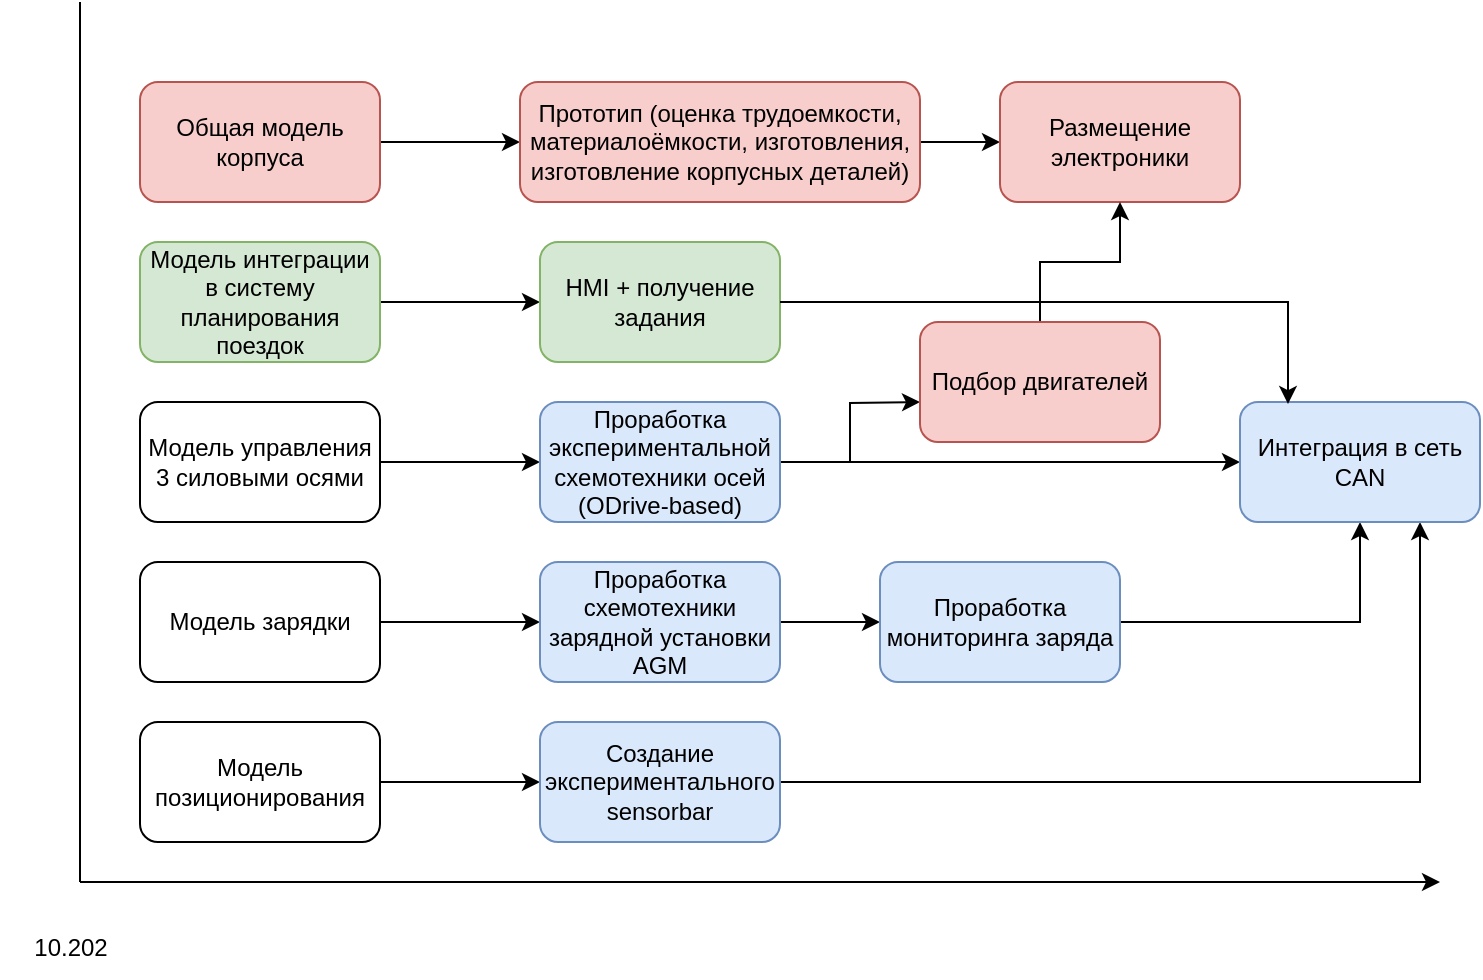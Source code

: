 <mxfile version="24.8.3">
  <diagram name="Page-1" id="DQiwPlul8rODaZ9idR1y">
    <mxGraphModel dx="954" dy="622" grid="1" gridSize="10" guides="1" tooltips="1" connect="1" arrows="1" fold="1" page="1" pageScale="1" pageWidth="827" pageHeight="1169" math="0" shadow="0">
      <root>
        <mxCell id="0" />
        <mxCell id="1" parent="0" />
        <mxCell id="ChNeA1hL08W3Tv45A1AK-1" value="" style="endArrow=classic;html=1;rounded=0;" edge="1" parent="1">
          <mxGeometry width="50" height="50" relative="1" as="geometry">
            <mxPoint x="80" y="520" as="sourcePoint" />
            <mxPoint x="760" y="520" as="targetPoint" />
          </mxGeometry>
        </mxCell>
        <mxCell id="ChNeA1hL08W3Tv45A1AK-17" value="" style="edgeStyle=orthogonalEdgeStyle;rounded=0;orthogonalLoop=1;jettySize=auto;html=1;" edge="1" parent="1" source="ChNeA1hL08W3Tv45A1AK-3" target="ChNeA1hL08W3Tv45A1AK-7">
          <mxGeometry relative="1" as="geometry" />
        </mxCell>
        <mxCell id="ChNeA1hL08W3Tv45A1AK-3" value="Общая модель корпуса" style="rounded=1;whiteSpace=wrap;html=1;fillColor=#f8cecc;strokeColor=#b85450;" vertex="1" parent="1">
          <mxGeometry x="110" y="120" width="120" height="60" as="geometry" />
        </mxCell>
        <mxCell id="ChNeA1hL08W3Tv45A1AK-15" value="" style="edgeStyle=orthogonalEdgeStyle;rounded=0;orthogonalLoop=1;jettySize=auto;html=1;" edge="1" parent="1" source="ChNeA1hL08W3Tv45A1AK-4" target="ChNeA1hL08W3Tv45A1AK-8">
          <mxGeometry relative="1" as="geometry" />
        </mxCell>
        <mxCell id="ChNeA1hL08W3Tv45A1AK-4" value="Модель управления 3 силовыми осями" style="rounded=1;whiteSpace=wrap;html=1;" vertex="1" parent="1">
          <mxGeometry x="110" y="280" width="120" height="60" as="geometry" />
        </mxCell>
        <mxCell id="ChNeA1hL08W3Tv45A1AK-18" value="" style="edgeStyle=orthogonalEdgeStyle;rounded=0;orthogonalLoop=1;jettySize=auto;html=1;" edge="1" parent="1" source="ChNeA1hL08W3Tv45A1AK-5" target="ChNeA1hL08W3Tv45A1AK-16">
          <mxGeometry relative="1" as="geometry" />
        </mxCell>
        <mxCell id="ChNeA1hL08W3Tv45A1AK-5" value="Модель позиционирования" style="rounded=1;whiteSpace=wrap;html=1;" vertex="1" parent="1">
          <mxGeometry x="110" y="440" width="120" height="60" as="geometry" />
        </mxCell>
        <mxCell id="ChNeA1hL08W3Tv45A1AK-13" value="" style="edgeStyle=orthogonalEdgeStyle;rounded=0;orthogonalLoop=1;jettySize=auto;html=1;" edge="1" parent="1" source="ChNeA1hL08W3Tv45A1AK-6" target="ChNeA1hL08W3Tv45A1AK-11">
          <mxGeometry relative="1" as="geometry" />
        </mxCell>
        <mxCell id="ChNeA1hL08W3Tv45A1AK-6" value="Модель зарядки" style="rounded=1;whiteSpace=wrap;html=1;" vertex="1" parent="1">
          <mxGeometry x="110" y="360" width="120" height="60" as="geometry" />
        </mxCell>
        <mxCell id="ChNeA1hL08W3Tv45A1AK-32" value="" style="edgeStyle=orthogonalEdgeStyle;rounded=0;orthogonalLoop=1;jettySize=auto;html=1;" edge="1" parent="1" source="ChNeA1hL08W3Tv45A1AK-7" target="ChNeA1hL08W3Tv45A1AK-31">
          <mxGeometry relative="1" as="geometry" />
        </mxCell>
        <mxCell id="ChNeA1hL08W3Tv45A1AK-7" value="Прототип (оценка трудоемкости, материалоёмкости, изготовления, изготовление корпусных деталей)" style="rounded=1;whiteSpace=wrap;html=1;fillColor=#f8cecc;strokeColor=#b85450;" vertex="1" parent="1">
          <mxGeometry x="300" y="120" width="200" height="60" as="geometry" />
        </mxCell>
        <mxCell id="ChNeA1hL08W3Tv45A1AK-20" value="" style="edgeStyle=orthogonalEdgeStyle;rounded=0;orthogonalLoop=1;jettySize=auto;html=1;" edge="1" parent="1" source="ChNeA1hL08W3Tv45A1AK-8" target="ChNeA1hL08W3Tv45A1AK-19">
          <mxGeometry relative="1" as="geometry" />
        </mxCell>
        <mxCell id="ChNeA1hL08W3Tv45A1AK-36" style="edgeStyle=orthogonalEdgeStyle;rounded=0;orthogonalLoop=1;jettySize=auto;html=1;" edge="1" parent="1" source="ChNeA1hL08W3Tv45A1AK-8">
          <mxGeometry relative="1" as="geometry">
            <mxPoint x="500" y="280" as="targetPoint" />
          </mxGeometry>
        </mxCell>
        <mxCell id="ChNeA1hL08W3Tv45A1AK-8" value="Проработка экспериментальной&lt;div&gt;схемотехники осей (ODrive-based)&lt;/div&gt;" style="rounded=1;whiteSpace=wrap;html=1;fillColor=#dae8fc;strokeColor=#6c8ebf;" vertex="1" parent="1">
          <mxGeometry x="310" y="280" width="120" height="60" as="geometry" />
        </mxCell>
        <mxCell id="ChNeA1hL08W3Tv45A1AK-10" value="10.202" style="text;html=1;align=center;verticalAlign=middle;resizable=0;points=[];autosize=1;strokeColor=none;fillColor=none;" vertex="1" parent="1">
          <mxGeometry x="40" y="538" width="70" height="30" as="geometry" />
        </mxCell>
        <mxCell id="ChNeA1hL08W3Tv45A1AK-14" value="" style="edgeStyle=orthogonalEdgeStyle;rounded=0;orthogonalLoop=1;jettySize=auto;html=1;" edge="1" parent="1" source="ChNeA1hL08W3Tv45A1AK-11" target="ChNeA1hL08W3Tv45A1AK-12">
          <mxGeometry relative="1" as="geometry" />
        </mxCell>
        <mxCell id="ChNeA1hL08W3Tv45A1AK-11" value="Проработка схемотехники зарядной установки AGM" style="rounded=1;whiteSpace=wrap;html=1;fillColor=#dae8fc;strokeColor=#6c8ebf;" vertex="1" parent="1">
          <mxGeometry x="310" y="360" width="120" height="60" as="geometry" />
        </mxCell>
        <mxCell id="ChNeA1hL08W3Tv45A1AK-21" value="" style="edgeStyle=orthogonalEdgeStyle;rounded=0;orthogonalLoop=1;jettySize=auto;html=1;" edge="1" parent="1" source="ChNeA1hL08W3Tv45A1AK-12" target="ChNeA1hL08W3Tv45A1AK-19">
          <mxGeometry relative="1" as="geometry" />
        </mxCell>
        <mxCell id="ChNeA1hL08W3Tv45A1AK-12" value="Проработка мониторинга заряда" style="rounded=1;whiteSpace=wrap;html=1;fillColor=#dae8fc;strokeColor=#6c8ebf;" vertex="1" parent="1">
          <mxGeometry x="480" y="360" width="120" height="60" as="geometry" />
        </mxCell>
        <mxCell id="ChNeA1hL08W3Tv45A1AK-22" style="edgeStyle=orthogonalEdgeStyle;rounded=0;orthogonalLoop=1;jettySize=auto;html=1;entryX=0.75;entryY=1;entryDx=0;entryDy=0;" edge="1" parent="1" source="ChNeA1hL08W3Tv45A1AK-16" target="ChNeA1hL08W3Tv45A1AK-19">
          <mxGeometry relative="1" as="geometry" />
        </mxCell>
        <mxCell id="ChNeA1hL08W3Tv45A1AK-16" value="Создание экспериментального sensorbar" style="rounded=1;whiteSpace=wrap;html=1;fillColor=#dae8fc;strokeColor=#6c8ebf;" vertex="1" parent="1">
          <mxGeometry x="310" y="440" width="120" height="60" as="geometry" />
        </mxCell>
        <mxCell id="ChNeA1hL08W3Tv45A1AK-19" value="Интеграция в сеть CAN" style="rounded=1;whiteSpace=wrap;html=1;fillColor=#dae8fc;strokeColor=#6c8ebf;" vertex="1" parent="1">
          <mxGeometry x="660" y="280" width="120" height="60" as="geometry" />
        </mxCell>
        <mxCell id="ChNeA1hL08W3Tv45A1AK-28" style="edgeStyle=orthogonalEdgeStyle;rounded=0;orthogonalLoop=1;jettySize=auto;html=1;" edge="1" parent="1" source="ChNeA1hL08W3Tv45A1AK-24" target="ChNeA1hL08W3Tv45A1AK-25">
          <mxGeometry relative="1" as="geometry" />
        </mxCell>
        <mxCell id="ChNeA1hL08W3Tv45A1AK-24" value="Модель интеграции в систему планирования поездок" style="rounded=1;whiteSpace=wrap;html=1;fillColor=#d5e8d4;strokeColor=#82b366;" vertex="1" parent="1">
          <mxGeometry x="110" y="200" width="120" height="60" as="geometry" />
        </mxCell>
        <mxCell id="ChNeA1hL08W3Tv45A1AK-25" value="HMI + получение задания" style="rounded=1;whiteSpace=wrap;html=1;fillColor=#d5e8d4;strokeColor=#82b366;" vertex="1" parent="1">
          <mxGeometry x="310" y="200" width="120" height="60" as="geometry" />
        </mxCell>
        <mxCell id="ChNeA1hL08W3Tv45A1AK-29" style="edgeStyle=orthogonalEdgeStyle;rounded=0;orthogonalLoop=1;jettySize=auto;html=1;entryX=0.2;entryY=0.017;entryDx=0;entryDy=0;entryPerimeter=0;" edge="1" parent="1" source="ChNeA1hL08W3Tv45A1AK-25" target="ChNeA1hL08W3Tv45A1AK-19">
          <mxGeometry relative="1" as="geometry" />
        </mxCell>
        <mxCell id="ChNeA1hL08W3Tv45A1AK-31" value="Размещение электроники" style="rounded=1;whiteSpace=wrap;html=1;fillColor=#f8cecc;strokeColor=#b85450;" vertex="1" parent="1">
          <mxGeometry x="540" y="120" width="120" height="60" as="geometry" />
        </mxCell>
        <mxCell id="ChNeA1hL08W3Tv45A1AK-34" value="" style="endArrow=none;html=1;rounded=0;" edge="1" parent="1">
          <mxGeometry width="50" height="50" relative="1" as="geometry">
            <mxPoint x="80" y="520" as="sourcePoint" />
            <mxPoint x="80" y="80" as="targetPoint" />
          </mxGeometry>
        </mxCell>
        <mxCell id="ChNeA1hL08W3Tv45A1AK-38" style="edgeStyle=orthogonalEdgeStyle;rounded=0;orthogonalLoop=1;jettySize=auto;html=1;entryX=0.5;entryY=1;entryDx=0;entryDy=0;" edge="1" parent="1" source="ChNeA1hL08W3Tv45A1AK-37" target="ChNeA1hL08W3Tv45A1AK-31">
          <mxGeometry relative="1" as="geometry" />
        </mxCell>
        <mxCell id="ChNeA1hL08W3Tv45A1AK-37" value="Подбор двигателей" style="rounded=1;whiteSpace=wrap;html=1;fillColor=#f8cecc;strokeColor=#b85450;" vertex="1" parent="1">
          <mxGeometry x="500" y="240" width="120" height="60" as="geometry" />
        </mxCell>
      </root>
    </mxGraphModel>
  </diagram>
</mxfile>
